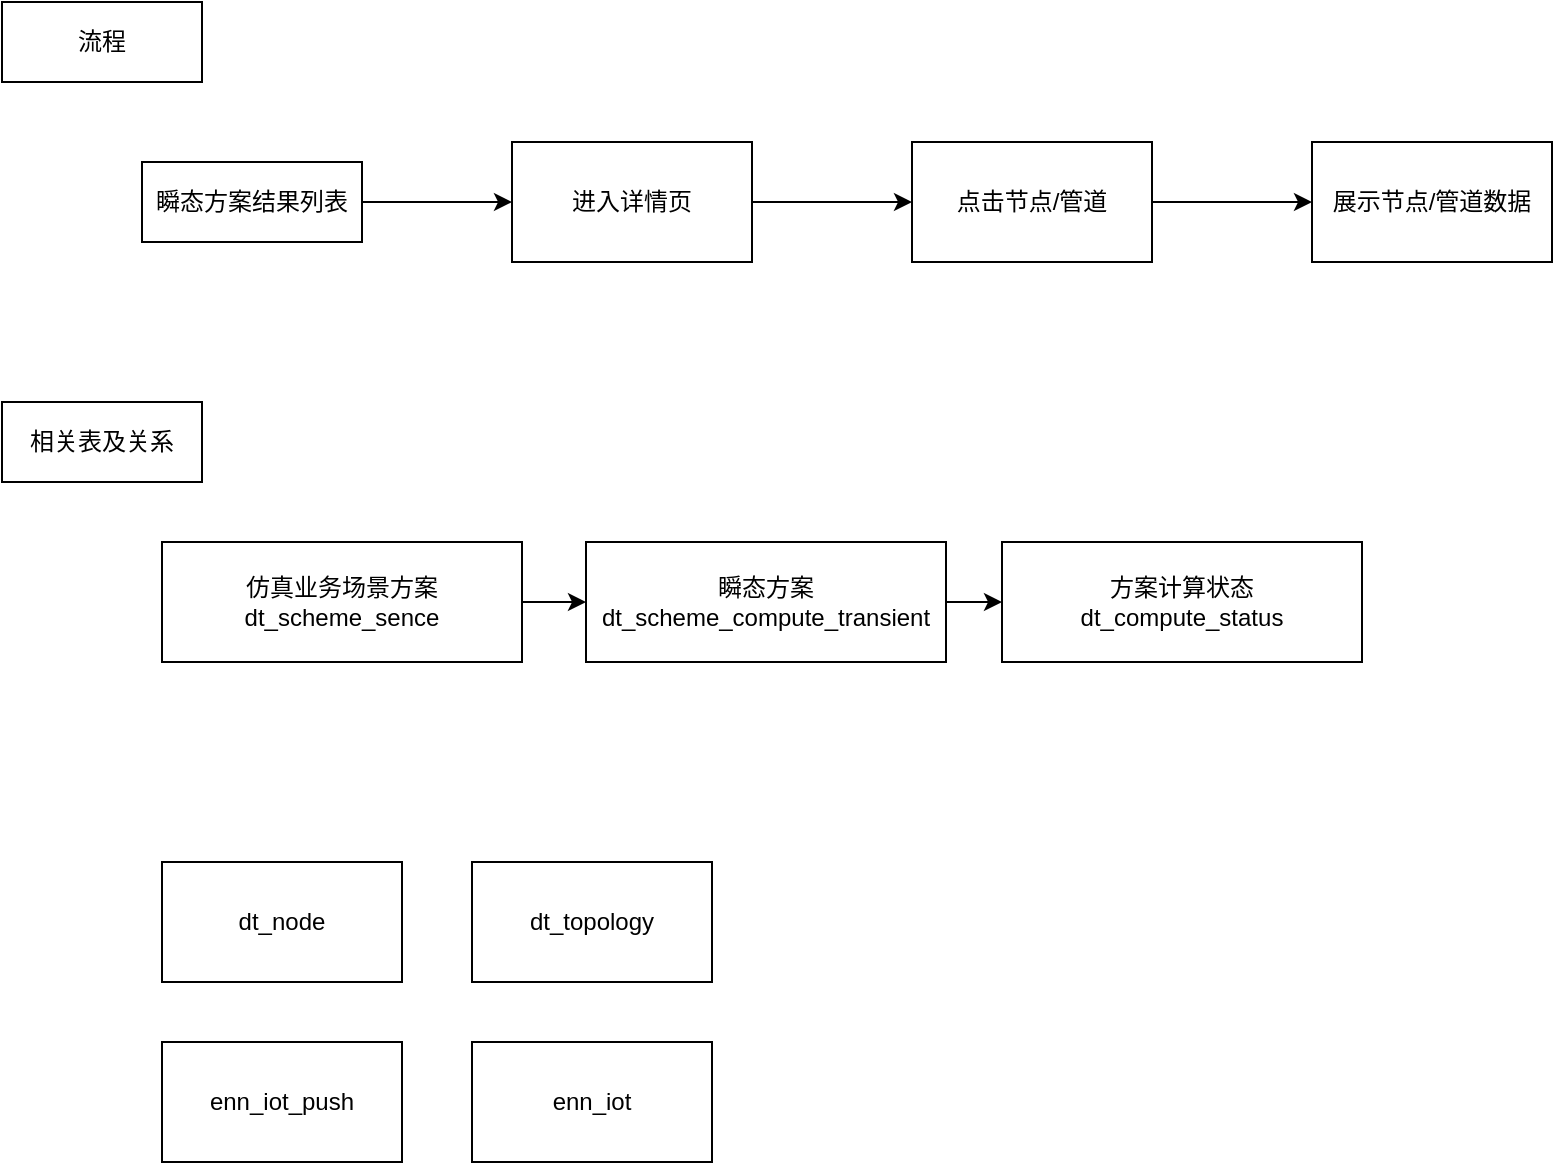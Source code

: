 <mxfile version="20.7.4" type="github">
  <diagram id="U3Av2zkwDzzPQk6jiBgj" name="Page-1">
    <mxGraphModel dx="1434" dy="756" grid="1" gridSize="10" guides="1" tooltips="1" connect="1" arrows="1" fold="1" page="1" pageScale="1" pageWidth="850" pageHeight="1100" math="0" shadow="0">
      <root>
        <mxCell id="0" />
        <mxCell id="1" parent="0" />
        <mxCell id="8I9PxRqR1RbHhpZStxWy-1" value="相关表及关系" style="rounded=0;whiteSpace=wrap;html=1;" vertex="1" parent="1">
          <mxGeometry x="10" y="230" width="100" height="40" as="geometry" />
        </mxCell>
        <mxCell id="8I9PxRqR1RbHhpZStxWy-2" value="流程" style="rounded=0;whiteSpace=wrap;html=1;" vertex="1" parent="1">
          <mxGeometry x="10" y="30" width="100" height="40" as="geometry" />
        </mxCell>
        <mxCell id="8I9PxRqR1RbHhpZStxWy-5" value="" style="edgeStyle=orthogonalEdgeStyle;rounded=0;orthogonalLoop=1;jettySize=auto;html=1;" edge="1" parent="1" source="8I9PxRqR1RbHhpZStxWy-3" target="8I9PxRqR1RbHhpZStxWy-4">
          <mxGeometry relative="1" as="geometry" />
        </mxCell>
        <mxCell id="8I9PxRqR1RbHhpZStxWy-3" value="瞬态方案结果列表" style="rounded=0;whiteSpace=wrap;html=1;" vertex="1" parent="1">
          <mxGeometry x="80" y="110" width="110" height="40" as="geometry" />
        </mxCell>
        <mxCell id="8I9PxRqR1RbHhpZStxWy-7" value="" style="edgeStyle=orthogonalEdgeStyle;rounded=0;orthogonalLoop=1;jettySize=auto;html=1;" edge="1" parent="1" source="8I9PxRqR1RbHhpZStxWy-4" target="8I9PxRqR1RbHhpZStxWy-6">
          <mxGeometry relative="1" as="geometry" />
        </mxCell>
        <mxCell id="8I9PxRqR1RbHhpZStxWy-4" value="进入详情页" style="whiteSpace=wrap;html=1;rounded=0;" vertex="1" parent="1">
          <mxGeometry x="265" y="100" width="120" height="60" as="geometry" />
        </mxCell>
        <mxCell id="8I9PxRqR1RbHhpZStxWy-9" value="" style="edgeStyle=orthogonalEdgeStyle;rounded=0;orthogonalLoop=1;jettySize=auto;html=1;" edge="1" parent="1" source="8I9PxRqR1RbHhpZStxWy-6" target="8I9PxRqR1RbHhpZStxWy-8">
          <mxGeometry relative="1" as="geometry" />
        </mxCell>
        <mxCell id="8I9PxRqR1RbHhpZStxWy-6" value="点击节点/管道" style="whiteSpace=wrap;html=1;rounded=0;" vertex="1" parent="1">
          <mxGeometry x="465" y="100" width="120" height="60" as="geometry" />
        </mxCell>
        <mxCell id="8I9PxRqR1RbHhpZStxWy-8" value="展示节点/管道数据" style="whiteSpace=wrap;html=1;rounded=0;" vertex="1" parent="1">
          <mxGeometry x="665" y="100" width="120" height="60" as="geometry" />
        </mxCell>
        <mxCell id="8I9PxRqR1RbHhpZStxWy-10" value="dt_node" style="rounded=0;whiteSpace=wrap;html=1;" vertex="1" parent="1">
          <mxGeometry x="90" y="460" width="120" height="60" as="geometry" />
        </mxCell>
        <mxCell id="8I9PxRqR1RbHhpZStxWy-11" value="dt_topology" style="rounded=0;whiteSpace=wrap;html=1;" vertex="1" parent="1">
          <mxGeometry x="245" y="460" width="120" height="60" as="geometry" />
        </mxCell>
        <mxCell id="8I9PxRqR1RbHhpZStxWy-12" value="enn_iot_push" style="rounded=0;whiteSpace=wrap;html=1;" vertex="1" parent="1">
          <mxGeometry x="90" y="550" width="120" height="60" as="geometry" />
        </mxCell>
        <mxCell id="8I9PxRqR1RbHhpZStxWy-13" value="enn_iot" style="rounded=0;whiteSpace=wrap;html=1;" vertex="1" parent="1">
          <mxGeometry x="245" y="550" width="120" height="60" as="geometry" />
        </mxCell>
        <mxCell id="8I9PxRqR1RbHhpZStxWy-17" style="edgeStyle=orthogonalEdgeStyle;rounded=0;orthogonalLoop=1;jettySize=auto;html=1;exitX=1;exitY=0.5;exitDx=0;exitDy=0;entryX=0;entryY=0.5;entryDx=0;entryDy=0;" edge="1" parent="1" source="8I9PxRqR1RbHhpZStxWy-14" target="8I9PxRqR1RbHhpZStxWy-16">
          <mxGeometry relative="1" as="geometry" />
        </mxCell>
        <mxCell id="8I9PxRqR1RbHhpZStxWy-14" value="仿真业务场景方案&lt;br&gt;dt_scheme_sence" style="rounded=0;whiteSpace=wrap;html=1;" vertex="1" parent="1">
          <mxGeometry x="90" y="300" width="180" height="60" as="geometry" />
        </mxCell>
        <mxCell id="8I9PxRqR1RbHhpZStxWy-19" style="edgeStyle=orthogonalEdgeStyle;rounded=0;orthogonalLoop=1;jettySize=auto;html=1;exitX=1;exitY=0.5;exitDx=0;exitDy=0;entryX=0;entryY=0.5;entryDx=0;entryDy=0;" edge="1" parent="1" source="8I9PxRqR1RbHhpZStxWy-16" target="8I9PxRqR1RbHhpZStxWy-18">
          <mxGeometry relative="1" as="geometry" />
        </mxCell>
        <mxCell id="8I9PxRqR1RbHhpZStxWy-16" value="瞬态方案&lt;br&gt;dt_scheme_compute_transient" style="rounded=0;whiteSpace=wrap;html=1;" vertex="1" parent="1">
          <mxGeometry x="302" y="300" width="180" height="60" as="geometry" />
        </mxCell>
        <mxCell id="8I9PxRqR1RbHhpZStxWy-18" value="方案计算状态&lt;br&gt;dt_compute_status" style="rounded=0;whiteSpace=wrap;html=1;" vertex="1" parent="1">
          <mxGeometry x="510" y="300" width="180" height="60" as="geometry" />
        </mxCell>
      </root>
    </mxGraphModel>
  </diagram>
</mxfile>
